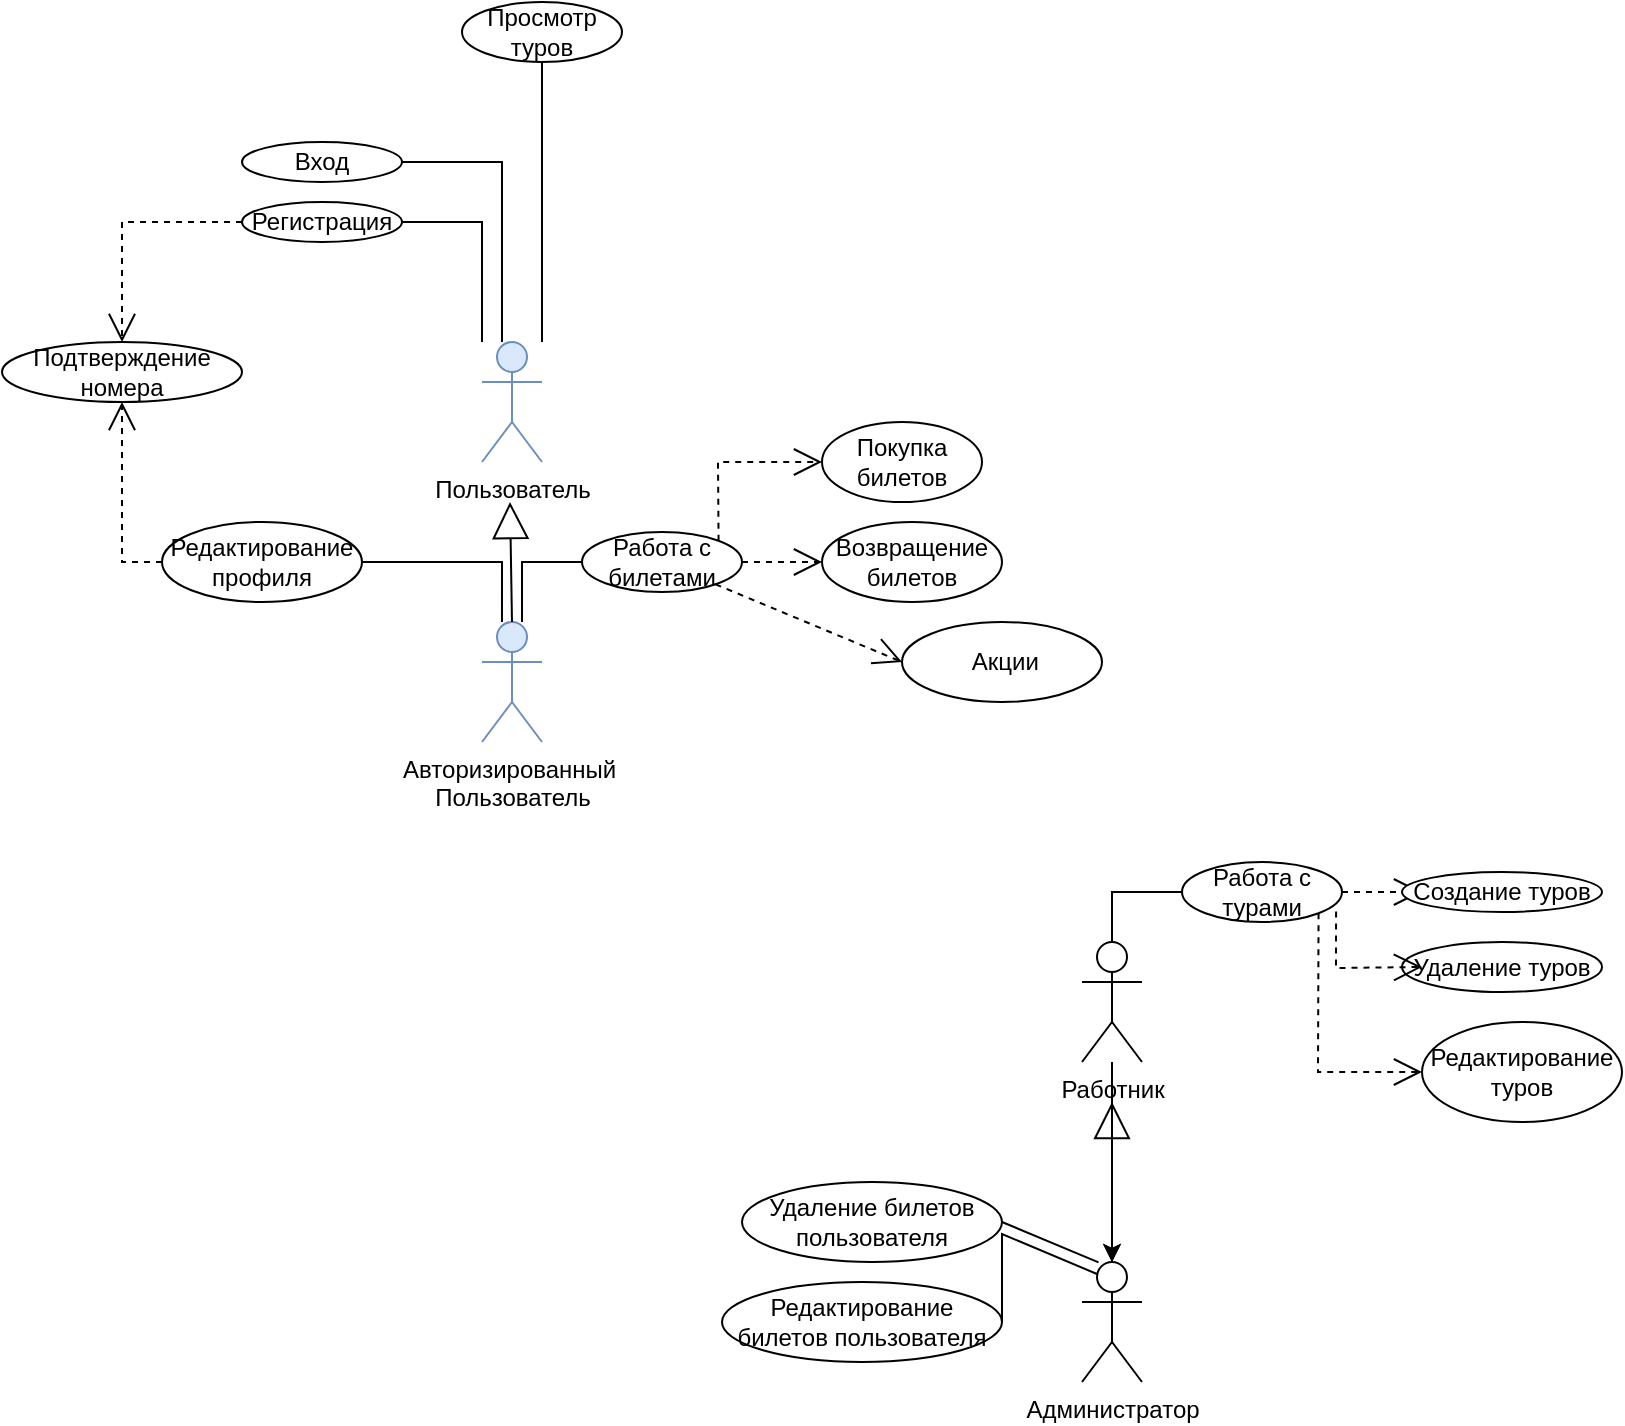 <mxfile version="21.7.3" type="device">
  <diagram id="MVRmylpjdR6t7XuySlVm" name="Страница 1">
    <mxGraphModel dx="1386" dy="793" grid="1" gridSize="10" guides="1" tooltips="1" connect="1" arrows="1" fold="1" page="1" pageScale="1" pageWidth="827" pageHeight="1169" math="0" shadow="0">
      <root>
        <mxCell id="0" />
        <mxCell id="1" parent="0" />
        <mxCell id="riDjCwX9mtNl7M9i3bwb-1" value="Пользователь" style="shape=umlActor;verticalLabelPosition=bottom;verticalAlign=top;html=1;outlineConnect=0;fillColor=#dae8fc;strokeColor=#6c8ebf;" parent="1" vertex="1">
          <mxGeometry x="240" y="170" width="30" height="60" as="geometry" />
        </mxCell>
        <mxCell id="riDjCwX9mtNl7M9i3bwb-12" value="Вход" style="ellipse;whiteSpace=wrap;html=1;" parent="1" vertex="1">
          <mxGeometry x="120" y="70" width="80" height="20" as="geometry" />
        </mxCell>
        <mxCell id="riDjCwX9mtNl7M9i3bwb-14" value="Регистрация" style="ellipse;whiteSpace=wrap;html=1;" parent="1" vertex="1">
          <mxGeometry x="120" y="100" width="80" height="20" as="geometry" />
        </mxCell>
        <mxCell id="riDjCwX9mtNl7M9i3bwb-17" value="" style="endArrow=open;endSize=12;dashed=1;html=1;rounded=0;exitX=0;exitY=0.5;exitDx=0;exitDy=0;entryX=0.5;entryY=0;entryDx=0;entryDy=0;" parent="1" source="riDjCwX9mtNl7M9i3bwb-14" target="riDjCwX9mtNl7M9i3bwb-18" edge="1">
          <mxGeometry width="160" relative="1" as="geometry">
            <mxPoint x="70" y="10" as="sourcePoint" />
            <mxPoint x="50" y="110" as="targetPoint" />
            <Array as="points">
              <mxPoint x="60" y="110" />
            </Array>
          </mxGeometry>
        </mxCell>
        <mxCell id="riDjCwX9mtNl7M9i3bwb-18" value="Подтверждение номера" style="ellipse;whiteSpace=wrap;html=1;" parent="1" vertex="1">
          <mxGeometry y="170" width="120" height="30" as="geometry" />
        </mxCell>
        <mxCell id="riDjCwX9mtNl7M9i3bwb-22" value="" style="endArrow=none;html=1;rounded=0;entryX=0.5;entryY=1;entryDx=0;entryDy=0;" parent="1" target="riDjCwX9mtNl7M9i3bwb-25" edge="1">
          <mxGeometry width="50" height="50" relative="1" as="geometry">
            <mxPoint x="270" y="170" as="sourcePoint" />
            <mxPoint x="270" y="50.0" as="targetPoint" />
          </mxGeometry>
        </mxCell>
        <mxCell id="riDjCwX9mtNl7M9i3bwb-23" value="" style="endArrow=none;html=1;rounded=0;entryX=1;entryY=0.5;entryDx=0;entryDy=0;" parent="1" target="riDjCwX9mtNl7M9i3bwb-14" edge="1">
          <mxGeometry width="50" height="50" relative="1" as="geometry">
            <mxPoint x="240.0" y="170" as="sourcePoint" />
            <mxPoint x="240.0" y="50.0" as="targetPoint" />
            <Array as="points">
              <mxPoint x="240" y="110" />
            </Array>
          </mxGeometry>
        </mxCell>
        <mxCell id="riDjCwX9mtNl7M9i3bwb-24" value="" style="endArrow=none;html=1;rounded=0;entryX=1;entryY=0.5;entryDx=0;entryDy=0;" parent="1" target="riDjCwX9mtNl7M9i3bwb-12" edge="1">
          <mxGeometry width="50" height="50" relative="1" as="geometry">
            <mxPoint x="250.0" y="170" as="sourcePoint" />
            <mxPoint x="250.0" y="50.0" as="targetPoint" />
            <Array as="points">
              <mxPoint x="250" y="80" />
            </Array>
          </mxGeometry>
        </mxCell>
        <mxCell id="riDjCwX9mtNl7M9i3bwb-25" value="Просмотр туров" style="ellipse;whiteSpace=wrap;html=1;" parent="1" vertex="1">
          <mxGeometry x="230" width="80" height="30" as="geometry" />
        </mxCell>
        <mxCell id="riDjCwX9mtNl7M9i3bwb-27" value="Авторизированный&amp;nbsp;&lt;br&gt;Пользователь&lt;br&gt;" style="shape=umlActor;verticalLabelPosition=bottom;verticalAlign=top;outlineConnect=0;fontFamily=Helvetica;fillColor=#dae8fc;strokeColor=#6c8ebf;html=1;" parent="1" vertex="1">
          <mxGeometry x="240" y="310" width="30" height="60" as="geometry" />
        </mxCell>
        <mxCell id="riDjCwX9mtNl7M9i3bwb-30" value="" style="endArrow=block;endSize=16;endFill=0;html=1;rounded=0;exitX=0.5;exitY=0;exitDx=0;exitDy=0;exitPerimeter=0;" parent="1" source="riDjCwX9mtNl7M9i3bwb-27" edge="1">
          <mxGeometry width="160" relative="1" as="geometry">
            <mxPoint x="174" y="270" as="sourcePoint" />
            <mxPoint x="254" y="250" as="targetPoint" />
          </mxGeometry>
        </mxCell>
        <mxCell id="riDjCwX9mtNl7M9i3bwb-32" value="Редактирование профиля" style="ellipse;whiteSpace=wrap;html=1;" parent="1" vertex="1">
          <mxGeometry x="80" y="260" width="100" height="40" as="geometry" />
        </mxCell>
        <mxCell id="riDjCwX9mtNl7M9i3bwb-33" value="" style="endArrow=open;endSize=12;dashed=1;html=1;rounded=0;exitX=0;exitY=0.5;exitDx=0;exitDy=0;entryX=0.5;entryY=1;entryDx=0;entryDy=0;" parent="1" source="riDjCwX9mtNl7M9i3bwb-32" target="riDjCwX9mtNl7M9i3bwb-18" edge="1">
          <mxGeometry width="160" relative="1" as="geometry">
            <mxPoint x="70" y="160" as="sourcePoint" />
            <mxPoint x="60" y="290" as="targetPoint" />
            <Array as="points">
              <mxPoint x="60" y="280" />
            </Array>
          </mxGeometry>
        </mxCell>
        <mxCell id="riDjCwX9mtNl7M9i3bwb-35" value="" style="endArrow=none;html=1;rounded=0;entryX=1;entryY=0.5;entryDx=0;entryDy=0;exitX=0.333;exitY=0;exitDx=0;exitDy=0;exitPerimeter=0;" parent="1" source="riDjCwX9mtNl7M9i3bwb-27" target="riDjCwX9mtNl7M9i3bwb-32" edge="1">
          <mxGeometry width="50" height="50" relative="1" as="geometry">
            <mxPoint x="250" y="300" as="sourcePoint" />
            <mxPoint x="230" y="180" as="targetPoint" />
            <Array as="points">
              <mxPoint x="250" y="280" />
            </Array>
          </mxGeometry>
        </mxCell>
        <mxCell id="riDjCwX9mtNl7M9i3bwb-37" value="" style="endArrow=none;html=1;rounded=0;entryX=0;entryY=0.5;entryDx=0;entryDy=0;" parent="1" target="riDjCwX9mtNl7M9i3bwb-38" edge="1">
          <mxGeometry width="50" height="50" relative="1" as="geometry">
            <mxPoint x="260" y="310" as="sourcePoint" />
            <mxPoint x="260" y="280" as="targetPoint" />
            <Array as="points">
              <mxPoint x="260" y="280" />
            </Array>
          </mxGeometry>
        </mxCell>
        <mxCell id="riDjCwX9mtNl7M9i3bwb-38" value="Работа с билетами" style="ellipse;whiteSpace=wrap;html=1;" parent="1" vertex="1">
          <mxGeometry x="290" y="265" width="80" height="30" as="geometry" />
        </mxCell>
        <mxCell id="riDjCwX9mtNl7M9i3bwb-40" value="" style="endArrow=open;endSize=12;dashed=1;html=1;rounded=0;exitX=1;exitY=0;exitDx=0;exitDy=0;entryX=0;entryY=0.5;entryDx=0;entryDy=0;" parent="1" source="riDjCwX9mtNl7M9i3bwb-38" target="riDjCwX9mtNl7M9i3bwb-41" edge="1">
          <mxGeometry width="160" relative="1" as="geometry">
            <mxPoint x="410" y="290" as="sourcePoint" />
            <mxPoint x="340" y="190" as="targetPoint" />
            <Array as="points">
              <mxPoint x="358" y="230" />
            </Array>
          </mxGeometry>
        </mxCell>
        <mxCell id="riDjCwX9mtNl7M9i3bwb-41" value="Покупка билетов" style="ellipse;whiteSpace=wrap;html=1;" parent="1" vertex="1">
          <mxGeometry x="410" y="210" width="80" height="40" as="geometry" />
        </mxCell>
        <mxCell id="riDjCwX9mtNl7M9i3bwb-42" value="Возвращение билетов" style="ellipse;whiteSpace=wrap;html=1;" parent="1" vertex="1">
          <mxGeometry x="410" y="260" width="90" height="40" as="geometry" />
        </mxCell>
        <mxCell id="riDjCwX9mtNl7M9i3bwb-43" value="" style="endArrow=open;endSize=12;dashed=1;html=1;rounded=0;entryX=0;entryY=0.5;entryDx=0;entryDy=0;exitX=1;exitY=0.5;exitDx=0;exitDy=0;" parent="1" source="riDjCwX9mtNl7M9i3bwb-38" target="riDjCwX9mtNl7M9i3bwb-42" edge="1">
          <mxGeometry width="160" relative="1" as="geometry">
            <mxPoint x="350" y="260" as="sourcePoint" />
            <mxPoint x="370" y="100" as="targetPoint" />
          </mxGeometry>
        </mxCell>
        <mxCell id="uIWjSBsrBoGvZRtyCPQV-1" value="" style="edgeStyle=orthogonalEdgeStyle;rounded=0;orthogonalLoop=1;jettySize=auto;html=1;" parent="1" source="riDjCwX9mtNl7M9i3bwb-44" target="riDjCwX9mtNl7M9i3bwb-58" edge="1">
          <mxGeometry relative="1" as="geometry" />
        </mxCell>
        <mxCell id="uIWjSBsrBoGvZRtyCPQV-2" value="" style="edgeStyle=orthogonalEdgeStyle;rounded=0;orthogonalLoop=1;jettySize=auto;html=1;" parent="1" source="riDjCwX9mtNl7M9i3bwb-44" target="riDjCwX9mtNl7M9i3bwb-58" edge="1">
          <mxGeometry relative="1" as="geometry" />
        </mxCell>
        <mxCell id="riDjCwX9mtNl7M9i3bwb-44" value="Работник" style="shape=umlActor;verticalLabelPosition=bottom;verticalAlign=top;html=1;outlineConnect=0;" parent="1" vertex="1">
          <mxGeometry x="540" y="470" width="30" height="60" as="geometry" />
        </mxCell>
        <mxCell id="riDjCwX9mtNl7M9i3bwb-48" value="" style="endArrow=none;html=1;rounded=0;exitX=0.5;exitY=0;exitDx=0;exitDy=0;exitPerimeter=0;entryX=0;entryY=0.5;entryDx=0;entryDy=0;" parent="1" source="riDjCwX9mtNl7M9i3bwb-44" target="riDjCwX9mtNl7M9i3bwb-49" edge="1">
          <mxGeometry width="50" height="50" relative="1" as="geometry">
            <mxPoint x="570" y="340" as="sourcePoint" />
            <mxPoint x="630" y="440" as="targetPoint" />
            <Array as="points">
              <mxPoint x="555" y="445" />
            </Array>
          </mxGeometry>
        </mxCell>
        <mxCell id="riDjCwX9mtNl7M9i3bwb-49" value="Работа с турами" style="ellipse;whiteSpace=wrap;html=1;" parent="1" vertex="1">
          <mxGeometry x="590" y="430" width="80" height="30" as="geometry" />
        </mxCell>
        <mxCell id="riDjCwX9mtNl7M9i3bwb-51" value="" style="endArrow=open;endSize=12;dashed=1;html=1;rounded=0;entryX=0;entryY=0.5;entryDx=0;entryDy=0;exitX=1;exitY=0.5;exitDx=0;exitDy=0;" parent="1" source="riDjCwX9mtNl7M9i3bwb-49" edge="1">
          <mxGeometry width="160" relative="1" as="geometry">
            <mxPoint x="670" y="444.63" as="sourcePoint" />
            <mxPoint x="710" y="445" as="targetPoint" />
          </mxGeometry>
        </mxCell>
        <mxCell id="riDjCwX9mtNl7M9i3bwb-52" value="Редактирование туров" style="ellipse;whiteSpace=wrap;html=1;" parent="1" vertex="1">
          <mxGeometry x="710" y="510" width="100" height="50" as="geometry" />
        </mxCell>
        <mxCell id="riDjCwX9mtNl7M9i3bwb-53" value="Создание туров" style="ellipse;whiteSpace=wrap;html=1;" parent="1" vertex="1">
          <mxGeometry x="700" y="435" width="100" height="20" as="geometry" />
        </mxCell>
        <mxCell id="riDjCwX9mtNl7M9i3bwb-54" value="" style="endArrow=open;endSize=12;dashed=1;html=1;rounded=0;entryX=0;entryY=0.5;entryDx=0;entryDy=0;exitX=1;exitY=1;exitDx=0;exitDy=0;" parent="1" source="riDjCwX9mtNl7M9i3bwb-49" edge="1">
          <mxGeometry width="160" relative="1" as="geometry">
            <mxPoint x="670" y="450.0" as="sourcePoint" />
            <mxPoint x="710" y="535" as="targetPoint" />
            <Array as="points">
              <mxPoint x="658" y="535" />
            </Array>
          </mxGeometry>
        </mxCell>
        <mxCell id="riDjCwX9mtNl7M9i3bwb-55" value="Удаление туров" style="ellipse;whiteSpace=wrap;html=1;" parent="1" vertex="1">
          <mxGeometry x="700" y="470" width="100" height="25" as="geometry" />
        </mxCell>
        <mxCell id="riDjCwX9mtNl7M9i3bwb-56" value="" style="endArrow=open;endSize=12;dashed=1;html=1;rounded=0;entryX=0;entryY=0.5;entryDx=0;entryDy=0;exitX=0.963;exitY=0.825;exitDx=0;exitDy=0;exitPerimeter=0;" parent="1" source="riDjCwX9mtNl7M9i3bwb-49" edge="1">
          <mxGeometry width="160" relative="1" as="geometry">
            <mxPoint x="668.459" y="465.541" as="sourcePoint" />
            <mxPoint x="710" y="482.5" as="targetPoint" />
            <Array as="points">
              <mxPoint x="667" y="483" />
            </Array>
          </mxGeometry>
        </mxCell>
        <mxCell id="riDjCwX9mtNl7M9i3bwb-58" value="Администратор" style="shape=umlActor;verticalLabelPosition=bottom;verticalAlign=top;html=1;outlineConnect=0;" parent="1" vertex="1">
          <mxGeometry x="540" y="630" width="30" height="60" as="geometry" />
        </mxCell>
        <mxCell id="riDjCwX9mtNl7M9i3bwb-59" value="" style="endArrow=block;endSize=16;endFill=0;html=1;rounded=0;exitX=0.5;exitY=0;exitDx=0;exitDy=0;exitPerimeter=0;" parent="1" source="riDjCwX9mtNl7M9i3bwb-58" edge="1">
          <mxGeometry width="160" relative="1" as="geometry">
            <mxPoint x="554" y="580" as="sourcePoint" />
            <mxPoint x="555" y="550" as="targetPoint" />
          </mxGeometry>
        </mxCell>
        <mxCell id="riDjCwX9mtNl7M9i3bwb-60" value="Удаление билетов пользователя" style="ellipse;whiteSpace=wrap;html=1;" parent="1" vertex="1">
          <mxGeometry x="370" y="590" width="130" height="40" as="geometry" />
        </mxCell>
        <mxCell id="riDjCwX9mtNl7M9i3bwb-61" value="" style="endArrow=none;html=1;rounded=0;exitX=0.276;exitY=0.003;exitDx=0;exitDy=0;exitPerimeter=0;entryX=1;entryY=0.5;entryDx=0;entryDy=0;" parent="1" source="riDjCwX9mtNl7M9i3bwb-58" target="riDjCwX9mtNl7M9i3bwb-60" edge="1">
          <mxGeometry width="50" height="50" relative="1" as="geometry">
            <mxPoint x="569.71" y="479.94" as="sourcePoint" />
            <mxPoint x="600" y="455" as="targetPoint" />
          </mxGeometry>
        </mxCell>
        <mxCell id="riDjCwX9mtNl7M9i3bwb-66" value="Редактирование билетов пользователя" style="ellipse;whiteSpace=wrap;html=1;" parent="1" vertex="1">
          <mxGeometry x="360" y="640" width="140" height="40" as="geometry" />
        </mxCell>
        <mxCell id="riDjCwX9mtNl7M9i3bwb-67" value="" style="endArrow=none;html=1;rounded=0;exitX=0.25;exitY=0.1;exitDx=0;exitDy=0;exitPerimeter=0;entryX=1;entryY=0.5;entryDx=0;entryDy=0;" parent="1" source="riDjCwX9mtNl7M9i3bwb-58" target="riDjCwX9mtNl7M9i3bwb-66" edge="1">
          <mxGeometry width="50" height="50" relative="1" as="geometry">
            <mxPoint x="540" y="660.18" as="sourcePoint" />
            <mxPoint x="591.72" y="505" as="targetPoint" />
            <Array as="points">
              <mxPoint x="500" y="616" />
            </Array>
          </mxGeometry>
        </mxCell>
        <mxCell id="-O1CNGpetLJEsaeBiTzD-1" value="" style="endArrow=open;endSize=12;dashed=1;html=1;rounded=0;entryX=0;entryY=0.5;entryDx=0;entryDy=0;" edge="1" parent="1" source="riDjCwX9mtNl7M9i3bwb-38" target="-O1CNGpetLJEsaeBiTzD-2">
          <mxGeometry width="160" relative="1" as="geometry">
            <mxPoint x="390" y="330" as="sourcePoint" />
            <mxPoint x="430" y="330" as="targetPoint" />
          </mxGeometry>
        </mxCell>
        <mxCell id="-O1CNGpetLJEsaeBiTzD-2" value="&amp;nbsp;Акции" style="ellipse;whiteSpace=wrap;html=1;" vertex="1" parent="1">
          <mxGeometry x="450" y="310" width="100" height="40" as="geometry" />
        </mxCell>
      </root>
    </mxGraphModel>
  </diagram>
</mxfile>
